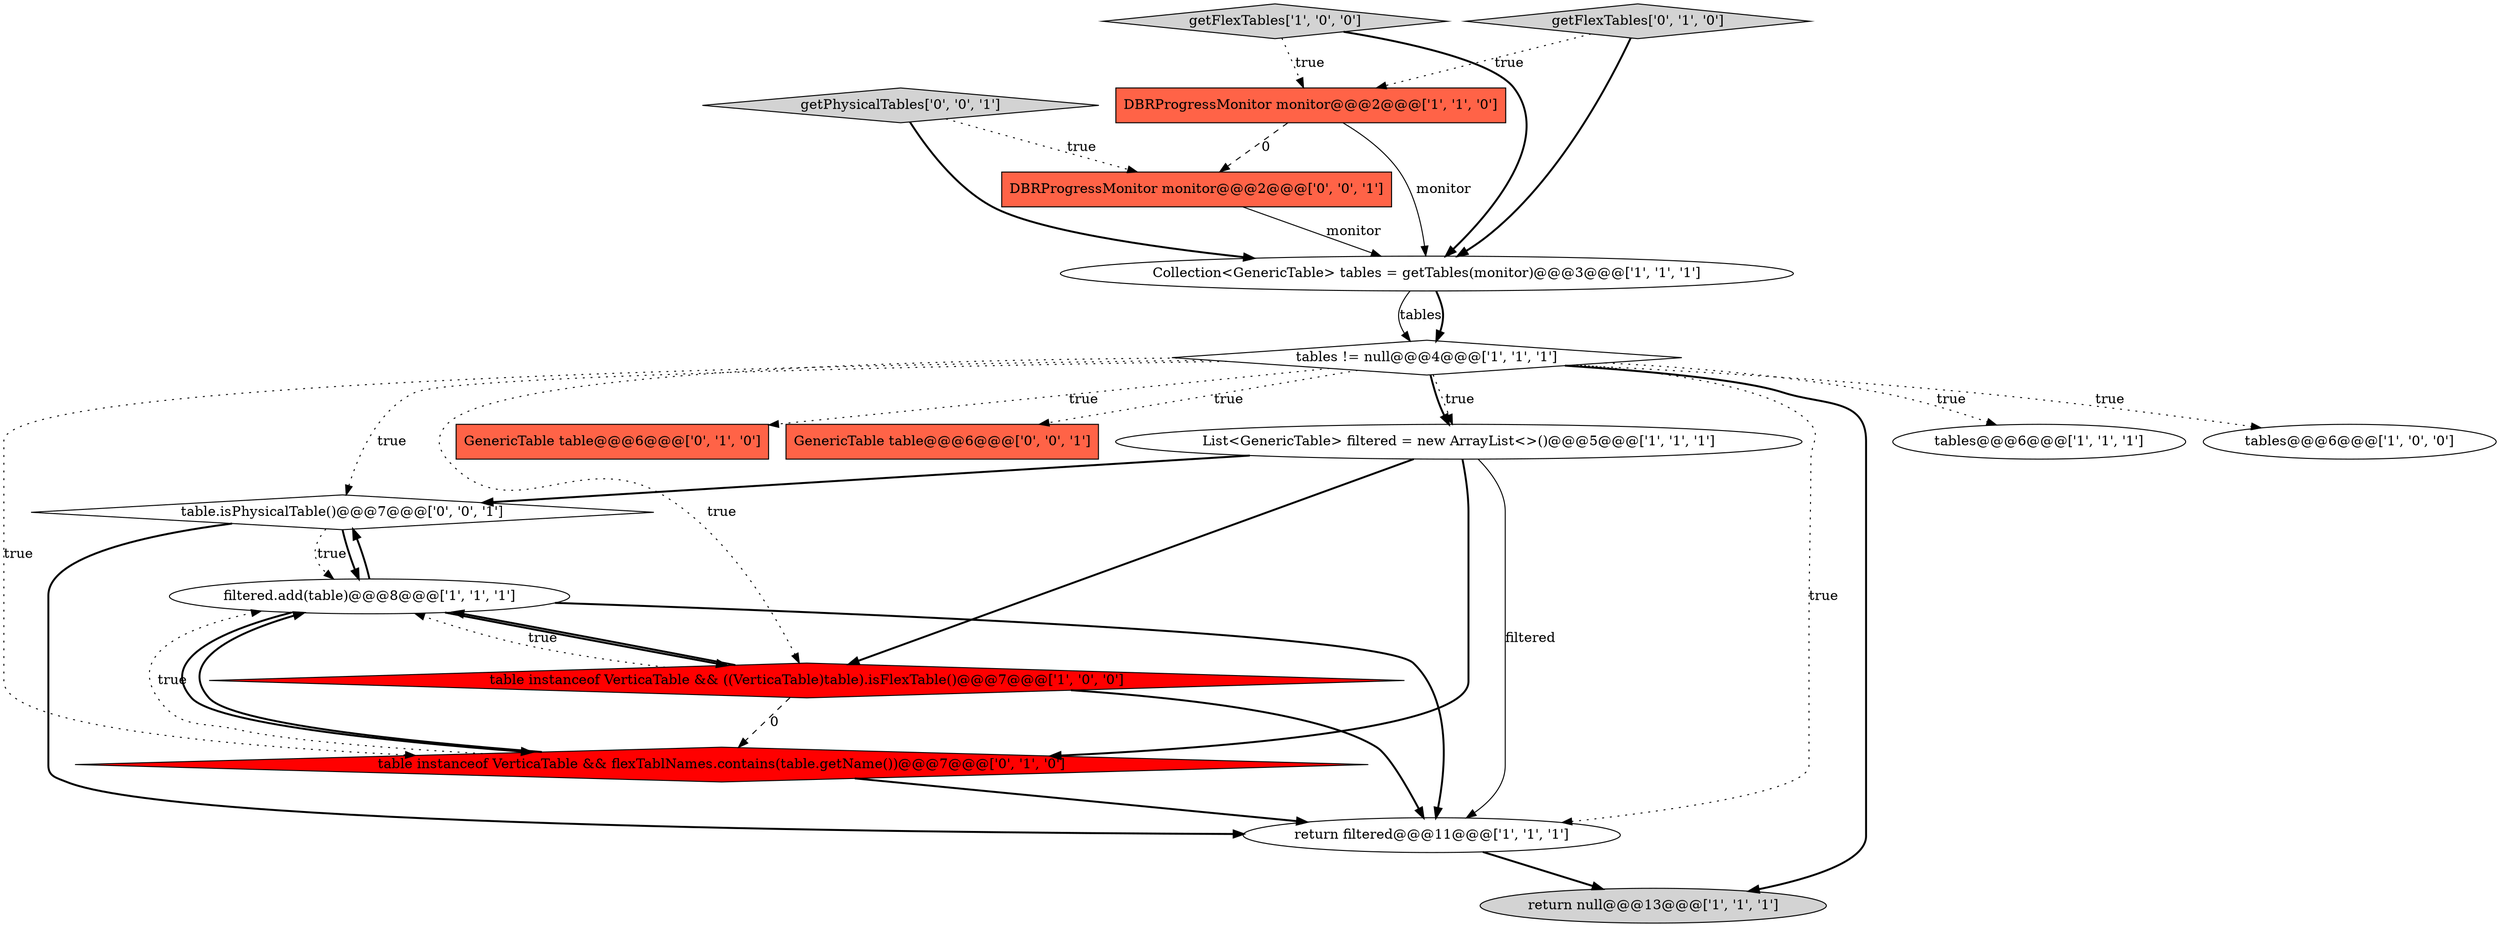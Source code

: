 digraph {
7 [style = filled, label = "return filtered@@@11@@@['1', '1', '1']", fillcolor = white, shape = ellipse image = "AAA0AAABBB1BBB"];
4 [style = filled, label = "DBRProgressMonitor monitor@@@2@@@['1', '1', '0']", fillcolor = tomato, shape = box image = "AAA0AAABBB1BBB"];
17 [style = filled, label = "table.isPhysicalTable()@@@7@@@['0', '0', '1']", fillcolor = white, shape = diamond image = "AAA0AAABBB3BBB"];
8 [style = filled, label = "tables != null@@@4@@@['1', '1', '1']", fillcolor = white, shape = diamond image = "AAA0AAABBB1BBB"];
11 [style = filled, label = "table instanceof VerticaTable && flexTablNames.contains(table.getName())@@@7@@@['0', '1', '0']", fillcolor = red, shape = diamond image = "AAA1AAABBB2BBB"];
0 [style = filled, label = "filtered.add(table)@@@8@@@['1', '1', '1']", fillcolor = white, shape = ellipse image = "AAA0AAABBB1BBB"];
12 [style = filled, label = "GenericTable table@@@6@@@['0', '1', '0']", fillcolor = tomato, shape = box image = "AAA0AAABBB2BBB"];
14 [style = filled, label = "getPhysicalTables['0', '0', '1']", fillcolor = lightgray, shape = diamond image = "AAA0AAABBB3BBB"];
10 [style = filled, label = "Collection<GenericTable> tables = getTables(monitor)@@@3@@@['1', '1', '1']", fillcolor = white, shape = ellipse image = "AAA0AAABBB1BBB"];
15 [style = filled, label = "GenericTable table@@@6@@@['0', '0', '1']", fillcolor = tomato, shape = box image = "AAA0AAABBB3BBB"];
16 [style = filled, label = "DBRProgressMonitor monitor@@@2@@@['0', '0', '1']", fillcolor = tomato, shape = box image = "AAA0AAABBB3BBB"];
5 [style = filled, label = "List<GenericTable> filtered = new ArrayList<>()@@@5@@@['1', '1', '1']", fillcolor = white, shape = ellipse image = "AAA0AAABBB1BBB"];
1 [style = filled, label = "table instanceof VerticaTable && ((VerticaTable)table).isFlexTable()@@@7@@@['1', '0', '0']", fillcolor = red, shape = diamond image = "AAA1AAABBB1BBB"];
3 [style = filled, label = "return null@@@13@@@['1', '1', '1']", fillcolor = lightgray, shape = ellipse image = "AAA0AAABBB1BBB"];
9 [style = filled, label = "getFlexTables['1', '0', '0']", fillcolor = lightgray, shape = diamond image = "AAA0AAABBB1BBB"];
6 [style = filled, label = "tables@@@6@@@['1', '1', '1']", fillcolor = white, shape = ellipse image = "AAA0AAABBB1BBB"];
13 [style = filled, label = "getFlexTables['0', '1', '0']", fillcolor = lightgray, shape = diamond image = "AAA0AAABBB2BBB"];
2 [style = filled, label = "tables@@@6@@@['1', '0', '0']", fillcolor = white, shape = ellipse image = "AAA0AAABBB1BBB"];
13->10 [style = bold, label=""];
17->0 [style = dotted, label="true"];
4->16 [style = dashed, label="0"];
0->17 [style = bold, label=""];
8->2 [style = dotted, label="true"];
8->3 [style = bold, label=""];
8->17 [style = dotted, label="true"];
4->10 [style = solid, label="monitor"];
10->8 [style = solid, label="tables"];
16->10 [style = solid, label="monitor"];
14->10 [style = bold, label=""];
0->11 [style = bold, label=""];
8->7 [style = dotted, label="true"];
8->15 [style = dotted, label="true"];
1->0 [style = bold, label=""];
9->10 [style = bold, label=""];
5->17 [style = bold, label=""];
1->7 [style = bold, label=""];
7->3 [style = bold, label=""];
0->7 [style = bold, label=""];
17->7 [style = bold, label=""];
14->16 [style = dotted, label="true"];
8->1 [style = dotted, label="true"];
5->1 [style = bold, label=""];
11->0 [style = bold, label=""];
17->0 [style = bold, label=""];
8->6 [style = dotted, label="true"];
8->12 [style = dotted, label="true"];
10->8 [style = bold, label=""];
8->5 [style = bold, label=""];
8->5 [style = dotted, label="true"];
1->11 [style = dashed, label="0"];
5->7 [style = solid, label="filtered"];
0->1 [style = bold, label=""];
11->0 [style = dotted, label="true"];
9->4 [style = dotted, label="true"];
8->11 [style = dotted, label="true"];
5->11 [style = bold, label=""];
1->0 [style = dotted, label="true"];
11->7 [style = bold, label=""];
13->4 [style = dotted, label="true"];
}
